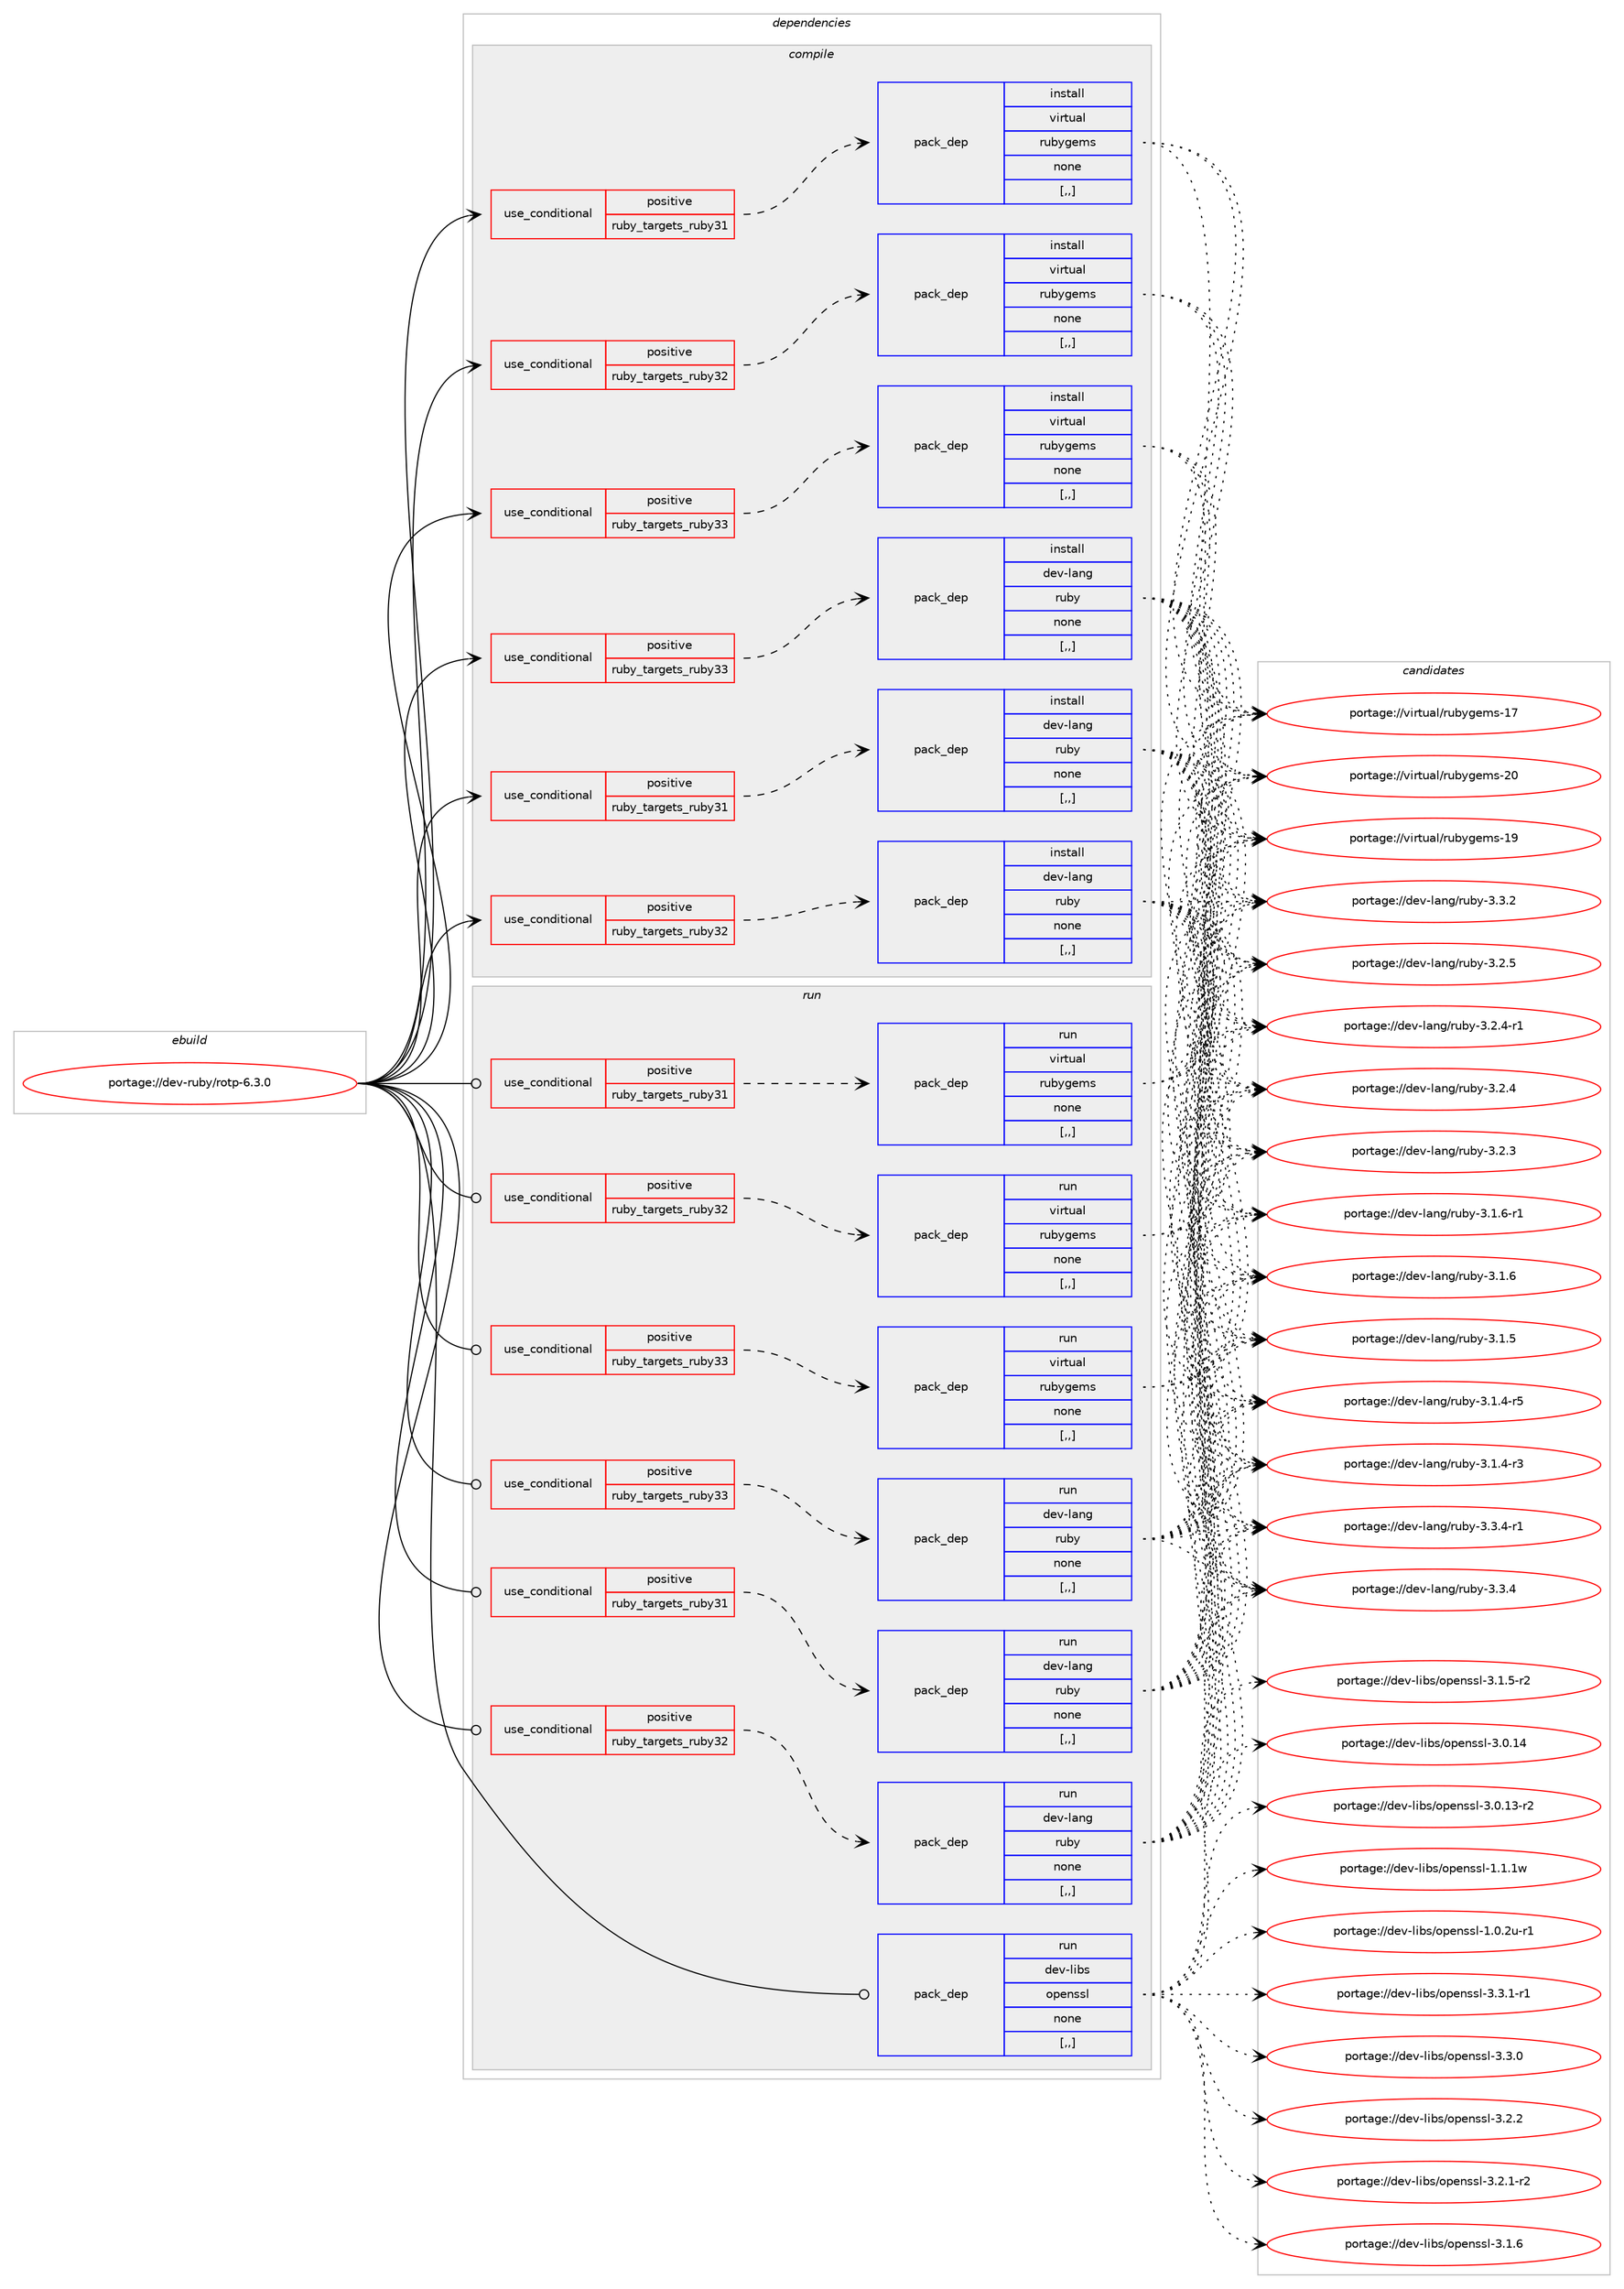 digraph prolog {

# *************
# Graph options
# *************

newrank=true;
concentrate=true;
compound=true;
graph [rankdir=LR,fontname=Helvetica,fontsize=10,ranksep=1.5];#, ranksep=2.5, nodesep=0.2];
edge  [arrowhead=vee];
node  [fontname=Helvetica,fontsize=10];

# **********
# The ebuild
# **********

subgraph cluster_leftcol {
color=gray;
label=<<i>ebuild</i>>;
id [label="portage://dev-ruby/rotp-6.3.0", color=red, width=4, href="../dev-ruby/rotp-6.3.0.svg"];
}

# ****************
# The dependencies
# ****************

subgraph cluster_midcol {
color=gray;
label=<<i>dependencies</i>>;
subgraph cluster_compile {
fillcolor="#eeeeee";
style=filled;
label=<<i>compile</i>>;
subgraph cond54668 {
dependency198991 [label=<<TABLE BORDER="0" CELLBORDER="1" CELLSPACING="0" CELLPADDING="4"><TR><TD ROWSPAN="3" CELLPADDING="10">use_conditional</TD></TR><TR><TD>positive</TD></TR><TR><TD>ruby_targets_ruby31</TD></TR></TABLE>>, shape=none, color=red];
subgraph pack142962 {
dependency198992 [label=<<TABLE BORDER="0" CELLBORDER="1" CELLSPACING="0" CELLPADDING="4" WIDTH="220"><TR><TD ROWSPAN="6" CELLPADDING="30">pack_dep</TD></TR><TR><TD WIDTH="110">install</TD></TR><TR><TD>dev-lang</TD></TR><TR><TD>ruby</TD></TR><TR><TD>none</TD></TR><TR><TD>[,,]</TD></TR></TABLE>>, shape=none, color=blue];
}
dependency198991:e -> dependency198992:w [weight=20,style="dashed",arrowhead="vee"];
}
id:e -> dependency198991:w [weight=20,style="solid",arrowhead="vee"];
subgraph cond54669 {
dependency198993 [label=<<TABLE BORDER="0" CELLBORDER="1" CELLSPACING="0" CELLPADDING="4"><TR><TD ROWSPAN="3" CELLPADDING="10">use_conditional</TD></TR><TR><TD>positive</TD></TR><TR><TD>ruby_targets_ruby31</TD></TR></TABLE>>, shape=none, color=red];
subgraph pack142963 {
dependency198994 [label=<<TABLE BORDER="0" CELLBORDER="1" CELLSPACING="0" CELLPADDING="4" WIDTH="220"><TR><TD ROWSPAN="6" CELLPADDING="30">pack_dep</TD></TR><TR><TD WIDTH="110">install</TD></TR><TR><TD>virtual</TD></TR><TR><TD>rubygems</TD></TR><TR><TD>none</TD></TR><TR><TD>[,,]</TD></TR></TABLE>>, shape=none, color=blue];
}
dependency198993:e -> dependency198994:w [weight=20,style="dashed",arrowhead="vee"];
}
id:e -> dependency198993:w [weight=20,style="solid",arrowhead="vee"];
subgraph cond54670 {
dependency198995 [label=<<TABLE BORDER="0" CELLBORDER="1" CELLSPACING="0" CELLPADDING="4"><TR><TD ROWSPAN="3" CELLPADDING="10">use_conditional</TD></TR><TR><TD>positive</TD></TR><TR><TD>ruby_targets_ruby32</TD></TR></TABLE>>, shape=none, color=red];
subgraph pack142964 {
dependency198996 [label=<<TABLE BORDER="0" CELLBORDER="1" CELLSPACING="0" CELLPADDING="4" WIDTH="220"><TR><TD ROWSPAN="6" CELLPADDING="30">pack_dep</TD></TR><TR><TD WIDTH="110">install</TD></TR><TR><TD>dev-lang</TD></TR><TR><TD>ruby</TD></TR><TR><TD>none</TD></TR><TR><TD>[,,]</TD></TR></TABLE>>, shape=none, color=blue];
}
dependency198995:e -> dependency198996:w [weight=20,style="dashed",arrowhead="vee"];
}
id:e -> dependency198995:w [weight=20,style="solid",arrowhead="vee"];
subgraph cond54671 {
dependency198997 [label=<<TABLE BORDER="0" CELLBORDER="1" CELLSPACING="0" CELLPADDING="4"><TR><TD ROWSPAN="3" CELLPADDING="10">use_conditional</TD></TR><TR><TD>positive</TD></TR><TR><TD>ruby_targets_ruby32</TD></TR></TABLE>>, shape=none, color=red];
subgraph pack142965 {
dependency198998 [label=<<TABLE BORDER="0" CELLBORDER="1" CELLSPACING="0" CELLPADDING="4" WIDTH="220"><TR><TD ROWSPAN="6" CELLPADDING="30">pack_dep</TD></TR><TR><TD WIDTH="110">install</TD></TR><TR><TD>virtual</TD></TR><TR><TD>rubygems</TD></TR><TR><TD>none</TD></TR><TR><TD>[,,]</TD></TR></TABLE>>, shape=none, color=blue];
}
dependency198997:e -> dependency198998:w [weight=20,style="dashed",arrowhead="vee"];
}
id:e -> dependency198997:w [weight=20,style="solid",arrowhead="vee"];
subgraph cond54672 {
dependency198999 [label=<<TABLE BORDER="0" CELLBORDER="1" CELLSPACING="0" CELLPADDING="4"><TR><TD ROWSPAN="3" CELLPADDING="10">use_conditional</TD></TR><TR><TD>positive</TD></TR><TR><TD>ruby_targets_ruby33</TD></TR></TABLE>>, shape=none, color=red];
subgraph pack142966 {
dependency199000 [label=<<TABLE BORDER="0" CELLBORDER="1" CELLSPACING="0" CELLPADDING="4" WIDTH="220"><TR><TD ROWSPAN="6" CELLPADDING="30">pack_dep</TD></TR><TR><TD WIDTH="110">install</TD></TR><TR><TD>dev-lang</TD></TR><TR><TD>ruby</TD></TR><TR><TD>none</TD></TR><TR><TD>[,,]</TD></TR></TABLE>>, shape=none, color=blue];
}
dependency198999:e -> dependency199000:w [weight=20,style="dashed",arrowhead="vee"];
}
id:e -> dependency198999:w [weight=20,style="solid",arrowhead="vee"];
subgraph cond54673 {
dependency199001 [label=<<TABLE BORDER="0" CELLBORDER="1" CELLSPACING="0" CELLPADDING="4"><TR><TD ROWSPAN="3" CELLPADDING="10">use_conditional</TD></TR><TR><TD>positive</TD></TR><TR><TD>ruby_targets_ruby33</TD></TR></TABLE>>, shape=none, color=red];
subgraph pack142967 {
dependency199002 [label=<<TABLE BORDER="0" CELLBORDER="1" CELLSPACING="0" CELLPADDING="4" WIDTH="220"><TR><TD ROWSPAN="6" CELLPADDING="30">pack_dep</TD></TR><TR><TD WIDTH="110">install</TD></TR><TR><TD>virtual</TD></TR><TR><TD>rubygems</TD></TR><TR><TD>none</TD></TR><TR><TD>[,,]</TD></TR></TABLE>>, shape=none, color=blue];
}
dependency199001:e -> dependency199002:w [weight=20,style="dashed",arrowhead="vee"];
}
id:e -> dependency199001:w [weight=20,style="solid",arrowhead="vee"];
}
subgraph cluster_compileandrun {
fillcolor="#eeeeee";
style=filled;
label=<<i>compile and run</i>>;
}
subgraph cluster_run {
fillcolor="#eeeeee";
style=filled;
label=<<i>run</i>>;
subgraph cond54674 {
dependency199003 [label=<<TABLE BORDER="0" CELLBORDER="1" CELLSPACING="0" CELLPADDING="4"><TR><TD ROWSPAN="3" CELLPADDING="10">use_conditional</TD></TR><TR><TD>positive</TD></TR><TR><TD>ruby_targets_ruby31</TD></TR></TABLE>>, shape=none, color=red];
subgraph pack142968 {
dependency199004 [label=<<TABLE BORDER="0" CELLBORDER="1" CELLSPACING="0" CELLPADDING="4" WIDTH="220"><TR><TD ROWSPAN="6" CELLPADDING="30">pack_dep</TD></TR><TR><TD WIDTH="110">run</TD></TR><TR><TD>dev-lang</TD></TR><TR><TD>ruby</TD></TR><TR><TD>none</TD></TR><TR><TD>[,,]</TD></TR></TABLE>>, shape=none, color=blue];
}
dependency199003:e -> dependency199004:w [weight=20,style="dashed",arrowhead="vee"];
}
id:e -> dependency199003:w [weight=20,style="solid",arrowhead="odot"];
subgraph cond54675 {
dependency199005 [label=<<TABLE BORDER="0" CELLBORDER="1" CELLSPACING="0" CELLPADDING="4"><TR><TD ROWSPAN="3" CELLPADDING="10">use_conditional</TD></TR><TR><TD>positive</TD></TR><TR><TD>ruby_targets_ruby31</TD></TR></TABLE>>, shape=none, color=red];
subgraph pack142969 {
dependency199006 [label=<<TABLE BORDER="0" CELLBORDER="1" CELLSPACING="0" CELLPADDING="4" WIDTH="220"><TR><TD ROWSPAN="6" CELLPADDING="30">pack_dep</TD></TR><TR><TD WIDTH="110">run</TD></TR><TR><TD>virtual</TD></TR><TR><TD>rubygems</TD></TR><TR><TD>none</TD></TR><TR><TD>[,,]</TD></TR></TABLE>>, shape=none, color=blue];
}
dependency199005:e -> dependency199006:w [weight=20,style="dashed",arrowhead="vee"];
}
id:e -> dependency199005:w [weight=20,style="solid",arrowhead="odot"];
subgraph cond54676 {
dependency199007 [label=<<TABLE BORDER="0" CELLBORDER="1" CELLSPACING="0" CELLPADDING="4"><TR><TD ROWSPAN="3" CELLPADDING="10">use_conditional</TD></TR><TR><TD>positive</TD></TR><TR><TD>ruby_targets_ruby32</TD></TR></TABLE>>, shape=none, color=red];
subgraph pack142970 {
dependency199008 [label=<<TABLE BORDER="0" CELLBORDER="1" CELLSPACING="0" CELLPADDING="4" WIDTH="220"><TR><TD ROWSPAN="6" CELLPADDING="30">pack_dep</TD></TR><TR><TD WIDTH="110">run</TD></TR><TR><TD>dev-lang</TD></TR><TR><TD>ruby</TD></TR><TR><TD>none</TD></TR><TR><TD>[,,]</TD></TR></TABLE>>, shape=none, color=blue];
}
dependency199007:e -> dependency199008:w [weight=20,style="dashed",arrowhead="vee"];
}
id:e -> dependency199007:w [weight=20,style="solid",arrowhead="odot"];
subgraph cond54677 {
dependency199009 [label=<<TABLE BORDER="0" CELLBORDER="1" CELLSPACING="0" CELLPADDING="4"><TR><TD ROWSPAN="3" CELLPADDING="10">use_conditional</TD></TR><TR><TD>positive</TD></TR><TR><TD>ruby_targets_ruby32</TD></TR></TABLE>>, shape=none, color=red];
subgraph pack142971 {
dependency199010 [label=<<TABLE BORDER="0" CELLBORDER="1" CELLSPACING="0" CELLPADDING="4" WIDTH="220"><TR><TD ROWSPAN="6" CELLPADDING="30">pack_dep</TD></TR><TR><TD WIDTH="110">run</TD></TR><TR><TD>virtual</TD></TR><TR><TD>rubygems</TD></TR><TR><TD>none</TD></TR><TR><TD>[,,]</TD></TR></TABLE>>, shape=none, color=blue];
}
dependency199009:e -> dependency199010:w [weight=20,style="dashed",arrowhead="vee"];
}
id:e -> dependency199009:w [weight=20,style="solid",arrowhead="odot"];
subgraph cond54678 {
dependency199011 [label=<<TABLE BORDER="0" CELLBORDER="1" CELLSPACING="0" CELLPADDING="4"><TR><TD ROWSPAN="3" CELLPADDING="10">use_conditional</TD></TR><TR><TD>positive</TD></TR><TR><TD>ruby_targets_ruby33</TD></TR></TABLE>>, shape=none, color=red];
subgraph pack142972 {
dependency199012 [label=<<TABLE BORDER="0" CELLBORDER="1" CELLSPACING="0" CELLPADDING="4" WIDTH="220"><TR><TD ROWSPAN="6" CELLPADDING="30">pack_dep</TD></TR><TR><TD WIDTH="110">run</TD></TR><TR><TD>dev-lang</TD></TR><TR><TD>ruby</TD></TR><TR><TD>none</TD></TR><TR><TD>[,,]</TD></TR></TABLE>>, shape=none, color=blue];
}
dependency199011:e -> dependency199012:w [weight=20,style="dashed",arrowhead="vee"];
}
id:e -> dependency199011:w [weight=20,style="solid",arrowhead="odot"];
subgraph cond54679 {
dependency199013 [label=<<TABLE BORDER="0" CELLBORDER="1" CELLSPACING="0" CELLPADDING="4"><TR><TD ROWSPAN="3" CELLPADDING="10">use_conditional</TD></TR><TR><TD>positive</TD></TR><TR><TD>ruby_targets_ruby33</TD></TR></TABLE>>, shape=none, color=red];
subgraph pack142973 {
dependency199014 [label=<<TABLE BORDER="0" CELLBORDER="1" CELLSPACING="0" CELLPADDING="4" WIDTH="220"><TR><TD ROWSPAN="6" CELLPADDING="30">pack_dep</TD></TR><TR><TD WIDTH="110">run</TD></TR><TR><TD>virtual</TD></TR><TR><TD>rubygems</TD></TR><TR><TD>none</TD></TR><TR><TD>[,,]</TD></TR></TABLE>>, shape=none, color=blue];
}
dependency199013:e -> dependency199014:w [weight=20,style="dashed",arrowhead="vee"];
}
id:e -> dependency199013:w [weight=20,style="solid",arrowhead="odot"];
subgraph pack142974 {
dependency199015 [label=<<TABLE BORDER="0" CELLBORDER="1" CELLSPACING="0" CELLPADDING="4" WIDTH="220"><TR><TD ROWSPAN="6" CELLPADDING="30">pack_dep</TD></TR><TR><TD WIDTH="110">run</TD></TR><TR><TD>dev-libs</TD></TR><TR><TD>openssl</TD></TR><TR><TD>none</TD></TR><TR><TD>[,,]</TD></TR></TABLE>>, shape=none, color=blue];
}
id:e -> dependency199015:w [weight=20,style="solid",arrowhead="odot"];
}
}

# **************
# The candidates
# **************

subgraph cluster_choices {
rank=same;
color=gray;
label=<<i>candidates</i>>;

subgraph choice142962 {
color=black;
nodesep=1;
choice100101118451089711010347114117981214551465146524511449 [label="portage://dev-lang/ruby-3.3.4-r1", color=red, width=4,href="../dev-lang/ruby-3.3.4-r1.svg"];
choice10010111845108971101034711411798121455146514652 [label="portage://dev-lang/ruby-3.3.4", color=red, width=4,href="../dev-lang/ruby-3.3.4.svg"];
choice10010111845108971101034711411798121455146514650 [label="portage://dev-lang/ruby-3.3.2", color=red, width=4,href="../dev-lang/ruby-3.3.2.svg"];
choice10010111845108971101034711411798121455146504653 [label="portage://dev-lang/ruby-3.2.5", color=red, width=4,href="../dev-lang/ruby-3.2.5.svg"];
choice100101118451089711010347114117981214551465046524511449 [label="portage://dev-lang/ruby-3.2.4-r1", color=red, width=4,href="../dev-lang/ruby-3.2.4-r1.svg"];
choice10010111845108971101034711411798121455146504652 [label="portage://dev-lang/ruby-3.2.4", color=red, width=4,href="../dev-lang/ruby-3.2.4.svg"];
choice10010111845108971101034711411798121455146504651 [label="portage://dev-lang/ruby-3.2.3", color=red, width=4,href="../dev-lang/ruby-3.2.3.svg"];
choice100101118451089711010347114117981214551464946544511449 [label="portage://dev-lang/ruby-3.1.6-r1", color=red, width=4,href="../dev-lang/ruby-3.1.6-r1.svg"];
choice10010111845108971101034711411798121455146494654 [label="portage://dev-lang/ruby-3.1.6", color=red, width=4,href="../dev-lang/ruby-3.1.6.svg"];
choice10010111845108971101034711411798121455146494653 [label="portage://dev-lang/ruby-3.1.5", color=red, width=4,href="../dev-lang/ruby-3.1.5.svg"];
choice100101118451089711010347114117981214551464946524511453 [label="portage://dev-lang/ruby-3.1.4-r5", color=red, width=4,href="../dev-lang/ruby-3.1.4-r5.svg"];
choice100101118451089711010347114117981214551464946524511451 [label="portage://dev-lang/ruby-3.1.4-r3", color=red, width=4,href="../dev-lang/ruby-3.1.4-r3.svg"];
dependency198992:e -> choice100101118451089711010347114117981214551465146524511449:w [style=dotted,weight="100"];
dependency198992:e -> choice10010111845108971101034711411798121455146514652:w [style=dotted,weight="100"];
dependency198992:e -> choice10010111845108971101034711411798121455146514650:w [style=dotted,weight="100"];
dependency198992:e -> choice10010111845108971101034711411798121455146504653:w [style=dotted,weight="100"];
dependency198992:e -> choice100101118451089711010347114117981214551465046524511449:w [style=dotted,weight="100"];
dependency198992:e -> choice10010111845108971101034711411798121455146504652:w [style=dotted,weight="100"];
dependency198992:e -> choice10010111845108971101034711411798121455146504651:w [style=dotted,weight="100"];
dependency198992:e -> choice100101118451089711010347114117981214551464946544511449:w [style=dotted,weight="100"];
dependency198992:e -> choice10010111845108971101034711411798121455146494654:w [style=dotted,weight="100"];
dependency198992:e -> choice10010111845108971101034711411798121455146494653:w [style=dotted,weight="100"];
dependency198992:e -> choice100101118451089711010347114117981214551464946524511453:w [style=dotted,weight="100"];
dependency198992:e -> choice100101118451089711010347114117981214551464946524511451:w [style=dotted,weight="100"];
}
subgraph choice142963 {
color=black;
nodesep=1;
choice118105114116117971084711411798121103101109115455048 [label="portage://virtual/rubygems-20", color=red, width=4,href="../virtual/rubygems-20.svg"];
choice118105114116117971084711411798121103101109115454957 [label="portage://virtual/rubygems-19", color=red, width=4,href="../virtual/rubygems-19.svg"];
choice118105114116117971084711411798121103101109115454955 [label="portage://virtual/rubygems-17", color=red, width=4,href="../virtual/rubygems-17.svg"];
dependency198994:e -> choice118105114116117971084711411798121103101109115455048:w [style=dotted,weight="100"];
dependency198994:e -> choice118105114116117971084711411798121103101109115454957:w [style=dotted,weight="100"];
dependency198994:e -> choice118105114116117971084711411798121103101109115454955:w [style=dotted,weight="100"];
}
subgraph choice142964 {
color=black;
nodesep=1;
choice100101118451089711010347114117981214551465146524511449 [label="portage://dev-lang/ruby-3.3.4-r1", color=red, width=4,href="../dev-lang/ruby-3.3.4-r1.svg"];
choice10010111845108971101034711411798121455146514652 [label="portage://dev-lang/ruby-3.3.4", color=red, width=4,href="../dev-lang/ruby-3.3.4.svg"];
choice10010111845108971101034711411798121455146514650 [label="portage://dev-lang/ruby-3.3.2", color=red, width=4,href="../dev-lang/ruby-3.3.2.svg"];
choice10010111845108971101034711411798121455146504653 [label="portage://dev-lang/ruby-3.2.5", color=red, width=4,href="../dev-lang/ruby-3.2.5.svg"];
choice100101118451089711010347114117981214551465046524511449 [label="portage://dev-lang/ruby-3.2.4-r1", color=red, width=4,href="../dev-lang/ruby-3.2.4-r1.svg"];
choice10010111845108971101034711411798121455146504652 [label="portage://dev-lang/ruby-3.2.4", color=red, width=4,href="../dev-lang/ruby-3.2.4.svg"];
choice10010111845108971101034711411798121455146504651 [label="portage://dev-lang/ruby-3.2.3", color=red, width=4,href="../dev-lang/ruby-3.2.3.svg"];
choice100101118451089711010347114117981214551464946544511449 [label="portage://dev-lang/ruby-3.1.6-r1", color=red, width=4,href="../dev-lang/ruby-3.1.6-r1.svg"];
choice10010111845108971101034711411798121455146494654 [label="portage://dev-lang/ruby-3.1.6", color=red, width=4,href="../dev-lang/ruby-3.1.6.svg"];
choice10010111845108971101034711411798121455146494653 [label="portage://dev-lang/ruby-3.1.5", color=red, width=4,href="../dev-lang/ruby-3.1.5.svg"];
choice100101118451089711010347114117981214551464946524511453 [label="portage://dev-lang/ruby-3.1.4-r5", color=red, width=4,href="../dev-lang/ruby-3.1.4-r5.svg"];
choice100101118451089711010347114117981214551464946524511451 [label="portage://dev-lang/ruby-3.1.4-r3", color=red, width=4,href="../dev-lang/ruby-3.1.4-r3.svg"];
dependency198996:e -> choice100101118451089711010347114117981214551465146524511449:w [style=dotted,weight="100"];
dependency198996:e -> choice10010111845108971101034711411798121455146514652:w [style=dotted,weight="100"];
dependency198996:e -> choice10010111845108971101034711411798121455146514650:w [style=dotted,weight="100"];
dependency198996:e -> choice10010111845108971101034711411798121455146504653:w [style=dotted,weight="100"];
dependency198996:e -> choice100101118451089711010347114117981214551465046524511449:w [style=dotted,weight="100"];
dependency198996:e -> choice10010111845108971101034711411798121455146504652:w [style=dotted,weight="100"];
dependency198996:e -> choice10010111845108971101034711411798121455146504651:w [style=dotted,weight="100"];
dependency198996:e -> choice100101118451089711010347114117981214551464946544511449:w [style=dotted,weight="100"];
dependency198996:e -> choice10010111845108971101034711411798121455146494654:w [style=dotted,weight="100"];
dependency198996:e -> choice10010111845108971101034711411798121455146494653:w [style=dotted,weight="100"];
dependency198996:e -> choice100101118451089711010347114117981214551464946524511453:w [style=dotted,weight="100"];
dependency198996:e -> choice100101118451089711010347114117981214551464946524511451:w [style=dotted,weight="100"];
}
subgraph choice142965 {
color=black;
nodesep=1;
choice118105114116117971084711411798121103101109115455048 [label="portage://virtual/rubygems-20", color=red, width=4,href="../virtual/rubygems-20.svg"];
choice118105114116117971084711411798121103101109115454957 [label="portage://virtual/rubygems-19", color=red, width=4,href="../virtual/rubygems-19.svg"];
choice118105114116117971084711411798121103101109115454955 [label="portage://virtual/rubygems-17", color=red, width=4,href="../virtual/rubygems-17.svg"];
dependency198998:e -> choice118105114116117971084711411798121103101109115455048:w [style=dotted,weight="100"];
dependency198998:e -> choice118105114116117971084711411798121103101109115454957:w [style=dotted,weight="100"];
dependency198998:e -> choice118105114116117971084711411798121103101109115454955:w [style=dotted,weight="100"];
}
subgraph choice142966 {
color=black;
nodesep=1;
choice100101118451089711010347114117981214551465146524511449 [label="portage://dev-lang/ruby-3.3.4-r1", color=red, width=4,href="../dev-lang/ruby-3.3.4-r1.svg"];
choice10010111845108971101034711411798121455146514652 [label="portage://dev-lang/ruby-3.3.4", color=red, width=4,href="../dev-lang/ruby-3.3.4.svg"];
choice10010111845108971101034711411798121455146514650 [label="portage://dev-lang/ruby-3.3.2", color=red, width=4,href="../dev-lang/ruby-3.3.2.svg"];
choice10010111845108971101034711411798121455146504653 [label="portage://dev-lang/ruby-3.2.5", color=red, width=4,href="../dev-lang/ruby-3.2.5.svg"];
choice100101118451089711010347114117981214551465046524511449 [label="portage://dev-lang/ruby-3.2.4-r1", color=red, width=4,href="../dev-lang/ruby-3.2.4-r1.svg"];
choice10010111845108971101034711411798121455146504652 [label="portage://dev-lang/ruby-3.2.4", color=red, width=4,href="../dev-lang/ruby-3.2.4.svg"];
choice10010111845108971101034711411798121455146504651 [label="portage://dev-lang/ruby-3.2.3", color=red, width=4,href="../dev-lang/ruby-3.2.3.svg"];
choice100101118451089711010347114117981214551464946544511449 [label="portage://dev-lang/ruby-3.1.6-r1", color=red, width=4,href="../dev-lang/ruby-3.1.6-r1.svg"];
choice10010111845108971101034711411798121455146494654 [label="portage://dev-lang/ruby-3.1.6", color=red, width=4,href="../dev-lang/ruby-3.1.6.svg"];
choice10010111845108971101034711411798121455146494653 [label="portage://dev-lang/ruby-3.1.5", color=red, width=4,href="../dev-lang/ruby-3.1.5.svg"];
choice100101118451089711010347114117981214551464946524511453 [label="portage://dev-lang/ruby-3.1.4-r5", color=red, width=4,href="../dev-lang/ruby-3.1.4-r5.svg"];
choice100101118451089711010347114117981214551464946524511451 [label="portage://dev-lang/ruby-3.1.4-r3", color=red, width=4,href="../dev-lang/ruby-3.1.4-r3.svg"];
dependency199000:e -> choice100101118451089711010347114117981214551465146524511449:w [style=dotted,weight="100"];
dependency199000:e -> choice10010111845108971101034711411798121455146514652:w [style=dotted,weight="100"];
dependency199000:e -> choice10010111845108971101034711411798121455146514650:w [style=dotted,weight="100"];
dependency199000:e -> choice10010111845108971101034711411798121455146504653:w [style=dotted,weight="100"];
dependency199000:e -> choice100101118451089711010347114117981214551465046524511449:w [style=dotted,weight="100"];
dependency199000:e -> choice10010111845108971101034711411798121455146504652:w [style=dotted,weight="100"];
dependency199000:e -> choice10010111845108971101034711411798121455146504651:w [style=dotted,weight="100"];
dependency199000:e -> choice100101118451089711010347114117981214551464946544511449:w [style=dotted,weight="100"];
dependency199000:e -> choice10010111845108971101034711411798121455146494654:w [style=dotted,weight="100"];
dependency199000:e -> choice10010111845108971101034711411798121455146494653:w [style=dotted,weight="100"];
dependency199000:e -> choice100101118451089711010347114117981214551464946524511453:w [style=dotted,weight="100"];
dependency199000:e -> choice100101118451089711010347114117981214551464946524511451:w [style=dotted,weight="100"];
}
subgraph choice142967 {
color=black;
nodesep=1;
choice118105114116117971084711411798121103101109115455048 [label="portage://virtual/rubygems-20", color=red, width=4,href="../virtual/rubygems-20.svg"];
choice118105114116117971084711411798121103101109115454957 [label="portage://virtual/rubygems-19", color=red, width=4,href="../virtual/rubygems-19.svg"];
choice118105114116117971084711411798121103101109115454955 [label="portage://virtual/rubygems-17", color=red, width=4,href="../virtual/rubygems-17.svg"];
dependency199002:e -> choice118105114116117971084711411798121103101109115455048:w [style=dotted,weight="100"];
dependency199002:e -> choice118105114116117971084711411798121103101109115454957:w [style=dotted,weight="100"];
dependency199002:e -> choice118105114116117971084711411798121103101109115454955:w [style=dotted,weight="100"];
}
subgraph choice142968 {
color=black;
nodesep=1;
choice100101118451089711010347114117981214551465146524511449 [label="portage://dev-lang/ruby-3.3.4-r1", color=red, width=4,href="../dev-lang/ruby-3.3.4-r1.svg"];
choice10010111845108971101034711411798121455146514652 [label="portage://dev-lang/ruby-3.3.4", color=red, width=4,href="../dev-lang/ruby-3.3.4.svg"];
choice10010111845108971101034711411798121455146514650 [label="portage://dev-lang/ruby-3.3.2", color=red, width=4,href="../dev-lang/ruby-3.3.2.svg"];
choice10010111845108971101034711411798121455146504653 [label="portage://dev-lang/ruby-3.2.5", color=red, width=4,href="../dev-lang/ruby-3.2.5.svg"];
choice100101118451089711010347114117981214551465046524511449 [label="portage://dev-lang/ruby-3.2.4-r1", color=red, width=4,href="../dev-lang/ruby-3.2.4-r1.svg"];
choice10010111845108971101034711411798121455146504652 [label="portage://dev-lang/ruby-3.2.4", color=red, width=4,href="../dev-lang/ruby-3.2.4.svg"];
choice10010111845108971101034711411798121455146504651 [label="portage://dev-lang/ruby-3.2.3", color=red, width=4,href="../dev-lang/ruby-3.2.3.svg"];
choice100101118451089711010347114117981214551464946544511449 [label="portage://dev-lang/ruby-3.1.6-r1", color=red, width=4,href="../dev-lang/ruby-3.1.6-r1.svg"];
choice10010111845108971101034711411798121455146494654 [label="portage://dev-lang/ruby-3.1.6", color=red, width=4,href="../dev-lang/ruby-3.1.6.svg"];
choice10010111845108971101034711411798121455146494653 [label="portage://dev-lang/ruby-3.1.5", color=red, width=4,href="../dev-lang/ruby-3.1.5.svg"];
choice100101118451089711010347114117981214551464946524511453 [label="portage://dev-lang/ruby-3.1.4-r5", color=red, width=4,href="../dev-lang/ruby-3.1.4-r5.svg"];
choice100101118451089711010347114117981214551464946524511451 [label="portage://dev-lang/ruby-3.1.4-r3", color=red, width=4,href="../dev-lang/ruby-3.1.4-r3.svg"];
dependency199004:e -> choice100101118451089711010347114117981214551465146524511449:w [style=dotted,weight="100"];
dependency199004:e -> choice10010111845108971101034711411798121455146514652:w [style=dotted,weight="100"];
dependency199004:e -> choice10010111845108971101034711411798121455146514650:w [style=dotted,weight="100"];
dependency199004:e -> choice10010111845108971101034711411798121455146504653:w [style=dotted,weight="100"];
dependency199004:e -> choice100101118451089711010347114117981214551465046524511449:w [style=dotted,weight="100"];
dependency199004:e -> choice10010111845108971101034711411798121455146504652:w [style=dotted,weight="100"];
dependency199004:e -> choice10010111845108971101034711411798121455146504651:w [style=dotted,weight="100"];
dependency199004:e -> choice100101118451089711010347114117981214551464946544511449:w [style=dotted,weight="100"];
dependency199004:e -> choice10010111845108971101034711411798121455146494654:w [style=dotted,weight="100"];
dependency199004:e -> choice10010111845108971101034711411798121455146494653:w [style=dotted,weight="100"];
dependency199004:e -> choice100101118451089711010347114117981214551464946524511453:w [style=dotted,weight="100"];
dependency199004:e -> choice100101118451089711010347114117981214551464946524511451:w [style=dotted,weight="100"];
}
subgraph choice142969 {
color=black;
nodesep=1;
choice118105114116117971084711411798121103101109115455048 [label="portage://virtual/rubygems-20", color=red, width=4,href="../virtual/rubygems-20.svg"];
choice118105114116117971084711411798121103101109115454957 [label="portage://virtual/rubygems-19", color=red, width=4,href="../virtual/rubygems-19.svg"];
choice118105114116117971084711411798121103101109115454955 [label="portage://virtual/rubygems-17", color=red, width=4,href="../virtual/rubygems-17.svg"];
dependency199006:e -> choice118105114116117971084711411798121103101109115455048:w [style=dotted,weight="100"];
dependency199006:e -> choice118105114116117971084711411798121103101109115454957:w [style=dotted,weight="100"];
dependency199006:e -> choice118105114116117971084711411798121103101109115454955:w [style=dotted,weight="100"];
}
subgraph choice142970 {
color=black;
nodesep=1;
choice100101118451089711010347114117981214551465146524511449 [label="portage://dev-lang/ruby-3.3.4-r1", color=red, width=4,href="../dev-lang/ruby-3.3.4-r1.svg"];
choice10010111845108971101034711411798121455146514652 [label="portage://dev-lang/ruby-3.3.4", color=red, width=4,href="../dev-lang/ruby-3.3.4.svg"];
choice10010111845108971101034711411798121455146514650 [label="portage://dev-lang/ruby-3.3.2", color=red, width=4,href="../dev-lang/ruby-3.3.2.svg"];
choice10010111845108971101034711411798121455146504653 [label="portage://dev-lang/ruby-3.2.5", color=red, width=4,href="../dev-lang/ruby-3.2.5.svg"];
choice100101118451089711010347114117981214551465046524511449 [label="portage://dev-lang/ruby-3.2.4-r1", color=red, width=4,href="../dev-lang/ruby-3.2.4-r1.svg"];
choice10010111845108971101034711411798121455146504652 [label="portage://dev-lang/ruby-3.2.4", color=red, width=4,href="../dev-lang/ruby-3.2.4.svg"];
choice10010111845108971101034711411798121455146504651 [label="portage://dev-lang/ruby-3.2.3", color=red, width=4,href="../dev-lang/ruby-3.2.3.svg"];
choice100101118451089711010347114117981214551464946544511449 [label="portage://dev-lang/ruby-3.1.6-r1", color=red, width=4,href="../dev-lang/ruby-3.1.6-r1.svg"];
choice10010111845108971101034711411798121455146494654 [label="portage://dev-lang/ruby-3.1.6", color=red, width=4,href="../dev-lang/ruby-3.1.6.svg"];
choice10010111845108971101034711411798121455146494653 [label="portage://dev-lang/ruby-3.1.5", color=red, width=4,href="../dev-lang/ruby-3.1.5.svg"];
choice100101118451089711010347114117981214551464946524511453 [label="portage://dev-lang/ruby-3.1.4-r5", color=red, width=4,href="../dev-lang/ruby-3.1.4-r5.svg"];
choice100101118451089711010347114117981214551464946524511451 [label="portage://dev-lang/ruby-3.1.4-r3", color=red, width=4,href="../dev-lang/ruby-3.1.4-r3.svg"];
dependency199008:e -> choice100101118451089711010347114117981214551465146524511449:w [style=dotted,weight="100"];
dependency199008:e -> choice10010111845108971101034711411798121455146514652:w [style=dotted,weight="100"];
dependency199008:e -> choice10010111845108971101034711411798121455146514650:w [style=dotted,weight="100"];
dependency199008:e -> choice10010111845108971101034711411798121455146504653:w [style=dotted,weight="100"];
dependency199008:e -> choice100101118451089711010347114117981214551465046524511449:w [style=dotted,weight="100"];
dependency199008:e -> choice10010111845108971101034711411798121455146504652:w [style=dotted,weight="100"];
dependency199008:e -> choice10010111845108971101034711411798121455146504651:w [style=dotted,weight="100"];
dependency199008:e -> choice100101118451089711010347114117981214551464946544511449:w [style=dotted,weight="100"];
dependency199008:e -> choice10010111845108971101034711411798121455146494654:w [style=dotted,weight="100"];
dependency199008:e -> choice10010111845108971101034711411798121455146494653:w [style=dotted,weight="100"];
dependency199008:e -> choice100101118451089711010347114117981214551464946524511453:w [style=dotted,weight="100"];
dependency199008:e -> choice100101118451089711010347114117981214551464946524511451:w [style=dotted,weight="100"];
}
subgraph choice142971 {
color=black;
nodesep=1;
choice118105114116117971084711411798121103101109115455048 [label="portage://virtual/rubygems-20", color=red, width=4,href="../virtual/rubygems-20.svg"];
choice118105114116117971084711411798121103101109115454957 [label="portage://virtual/rubygems-19", color=red, width=4,href="../virtual/rubygems-19.svg"];
choice118105114116117971084711411798121103101109115454955 [label="portage://virtual/rubygems-17", color=red, width=4,href="../virtual/rubygems-17.svg"];
dependency199010:e -> choice118105114116117971084711411798121103101109115455048:w [style=dotted,weight="100"];
dependency199010:e -> choice118105114116117971084711411798121103101109115454957:w [style=dotted,weight="100"];
dependency199010:e -> choice118105114116117971084711411798121103101109115454955:w [style=dotted,weight="100"];
}
subgraph choice142972 {
color=black;
nodesep=1;
choice100101118451089711010347114117981214551465146524511449 [label="portage://dev-lang/ruby-3.3.4-r1", color=red, width=4,href="../dev-lang/ruby-3.3.4-r1.svg"];
choice10010111845108971101034711411798121455146514652 [label="portage://dev-lang/ruby-3.3.4", color=red, width=4,href="../dev-lang/ruby-3.3.4.svg"];
choice10010111845108971101034711411798121455146514650 [label="portage://dev-lang/ruby-3.3.2", color=red, width=4,href="../dev-lang/ruby-3.3.2.svg"];
choice10010111845108971101034711411798121455146504653 [label="portage://dev-lang/ruby-3.2.5", color=red, width=4,href="../dev-lang/ruby-3.2.5.svg"];
choice100101118451089711010347114117981214551465046524511449 [label="portage://dev-lang/ruby-3.2.4-r1", color=red, width=4,href="../dev-lang/ruby-3.2.4-r1.svg"];
choice10010111845108971101034711411798121455146504652 [label="portage://dev-lang/ruby-3.2.4", color=red, width=4,href="../dev-lang/ruby-3.2.4.svg"];
choice10010111845108971101034711411798121455146504651 [label="portage://dev-lang/ruby-3.2.3", color=red, width=4,href="../dev-lang/ruby-3.2.3.svg"];
choice100101118451089711010347114117981214551464946544511449 [label="portage://dev-lang/ruby-3.1.6-r1", color=red, width=4,href="../dev-lang/ruby-3.1.6-r1.svg"];
choice10010111845108971101034711411798121455146494654 [label="portage://dev-lang/ruby-3.1.6", color=red, width=4,href="../dev-lang/ruby-3.1.6.svg"];
choice10010111845108971101034711411798121455146494653 [label="portage://dev-lang/ruby-3.1.5", color=red, width=4,href="../dev-lang/ruby-3.1.5.svg"];
choice100101118451089711010347114117981214551464946524511453 [label="portage://dev-lang/ruby-3.1.4-r5", color=red, width=4,href="../dev-lang/ruby-3.1.4-r5.svg"];
choice100101118451089711010347114117981214551464946524511451 [label="portage://dev-lang/ruby-3.1.4-r3", color=red, width=4,href="../dev-lang/ruby-3.1.4-r3.svg"];
dependency199012:e -> choice100101118451089711010347114117981214551465146524511449:w [style=dotted,weight="100"];
dependency199012:e -> choice10010111845108971101034711411798121455146514652:w [style=dotted,weight="100"];
dependency199012:e -> choice10010111845108971101034711411798121455146514650:w [style=dotted,weight="100"];
dependency199012:e -> choice10010111845108971101034711411798121455146504653:w [style=dotted,weight="100"];
dependency199012:e -> choice100101118451089711010347114117981214551465046524511449:w [style=dotted,weight="100"];
dependency199012:e -> choice10010111845108971101034711411798121455146504652:w [style=dotted,weight="100"];
dependency199012:e -> choice10010111845108971101034711411798121455146504651:w [style=dotted,weight="100"];
dependency199012:e -> choice100101118451089711010347114117981214551464946544511449:w [style=dotted,weight="100"];
dependency199012:e -> choice10010111845108971101034711411798121455146494654:w [style=dotted,weight="100"];
dependency199012:e -> choice10010111845108971101034711411798121455146494653:w [style=dotted,weight="100"];
dependency199012:e -> choice100101118451089711010347114117981214551464946524511453:w [style=dotted,weight="100"];
dependency199012:e -> choice100101118451089711010347114117981214551464946524511451:w [style=dotted,weight="100"];
}
subgraph choice142973 {
color=black;
nodesep=1;
choice118105114116117971084711411798121103101109115455048 [label="portage://virtual/rubygems-20", color=red, width=4,href="../virtual/rubygems-20.svg"];
choice118105114116117971084711411798121103101109115454957 [label="portage://virtual/rubygems-19", color=red, width=4,href="../virtual/rubygems-19.svg"];
choice118105114116117971084711411798121103101109115454955 [label="portage://virtual/rubygems-17", color=red, width=4,href="../virtual/rubygems-17.svg"];
dependency199014:e -> choice118105114116117971084711411798121103101109115455048:w [style=dotted,weight="100"];
dependency199014:e -> choice118105114116117971084711411798121103101109115454957:w [style=dotted,weight="100"];
dependency199014:e -> choice118105114116117971084711411798121103101109115454955:w [style=dotted,weight="100"];
}
subgraph choice142974 {
color=black;
nodesep=1;
choice1001011184510810598115471111121011101151151084551465146494511449 [label="portage://dev-libs/openssl-3.3.1-r1", color=red, width=4,href="../dev-libs/openssl-3.3.1-r1.svg"];
choice100101118451081059811547111112101110115115108455146514648 [label="portage://dev-libs/openssl-3.3.0", color=red, width=4,href="../dev-libs/openssl-3.3.0.svg"];
choice100101118451081059811547111112101110115115108455146504650 [label="portage://dev-libs/openssl-3.2.2", color=red, width=4,href="../dev-libs/openssl-3.2.2.svg"];
choice1001011184510810598115471111121011101151151084551465046494511450 [label="portage://dev-libs/openssl-3.2.1-r2", color=red, width=4,href="../dev-libs/openssl-3.2.1-r2.svg"];
choice100101118451081059811547111112101110115115108455146494654 [label="portage://dev-libs/openssl-3.1.6", color=red, width=4,href="../dev-libs/openssl-3.1.6.svg"];
choice1001011184510810598115471111121011101151151084551464946534511450 [label="portage://dev-libs/openssl-3.1.5-r2", color=red, width=4,href="../dev-libs/openssl-3.1.5-r2.svg"];
choice10010111845108105981154711111210111011511510845514648464952 [label="portage://dev-libs/openssl-3.0.14", color=red, width=4,href="../dev-libs/openssl-3.0.14.svg"];
choice100101118451081059811547111112101110115115108455146484649514511450 [label="portage://dev-libs/openssl-3.0.13-r2", color=red, width=4,href="../dev-libs/openssl-3.0.13-r2.svg"];
choice100101118451081059811547111112101110115115108454946494649119 [label="portage://dev-libs/openssl-1.1.1w", color=red, width=4,href="../dev-libs/openssl-1.1.1w.svg"];
choice1001011184510810598115471111121011101151151084549464846501174511449 [label="portage://dev-libs/openssl-1.0.2u-r1", color=red, width=4,href="../dev-libs/openssl-1.0.2u-r1.svg"];
dependency199015:e -> choice1001011184510810598115471111121011101151151084551465146494511449:w [style=dotted,weight="100"];
dependency199015:e -> choice100101118451081059811547111112101110115115108455146514648:w [style=dotted,weight="100"];
dependency199015:e -> choice100101118451081059811547111112101110115115108455146504650:w [style=dotted,weight="100"];
dependency199015:e -> choice1001011184510810598115471111121011101151151084551465046494511450:w [style=dotted,weight="100"];
dependency199015:e -> choice100101118451081059811547111112101110115115108455146494654:w [style=dotted,weight="100"];
dependency199015:e -> choice1001011184510810598115471111121011101151151084551464946534511450:w [style=dotted,weight="100"];
dependency199015:e -> choice10010111845108105981154711111210111011511510845514648464952:w [style=dotted,weight="100"];
dependency199015:e -> choice100101118451081059811547111112101110115115108455146484649514511450:w [style=dotted,weight="100"];
dependency199015:e -> choice100101118451081059811547111112101110115115108454946494649119:w [style=dotted,weight="100"];
dependency199015:e -> choice1001011184510810598115471111121011101151151084549464846501174511449:w [style=dotted,weight="100"];
}
}

}
